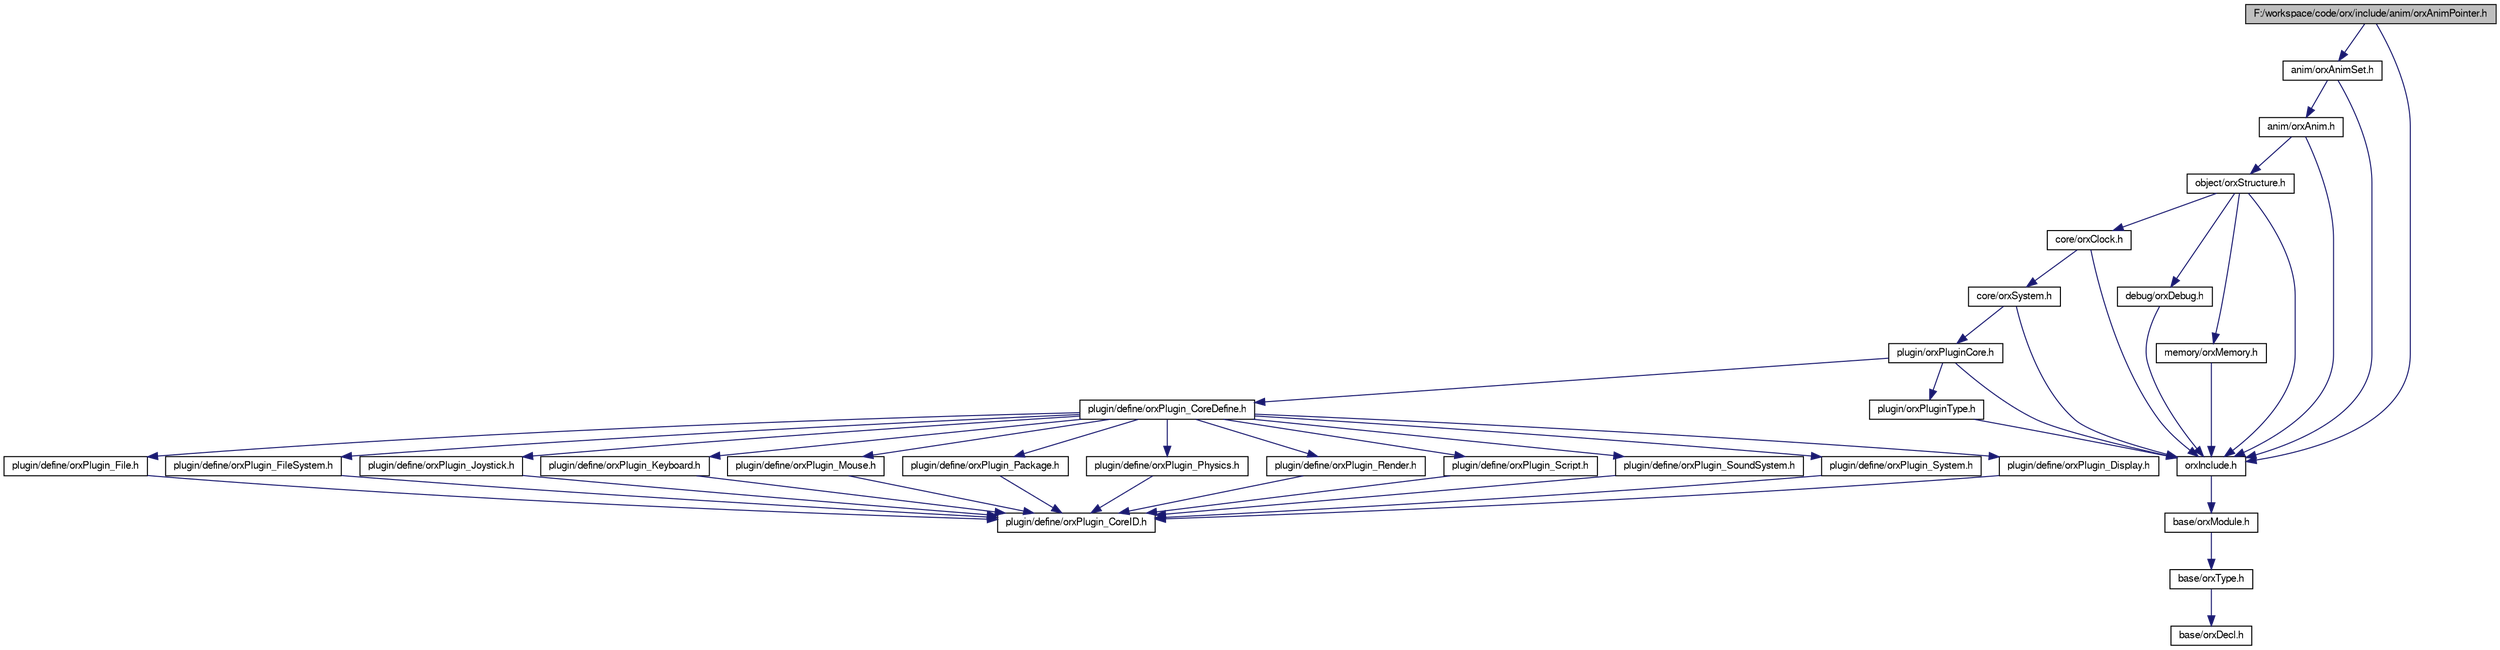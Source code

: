 digraph G
{
  bgcolor="transparent";
  edge [fontname="FreeSans",fontsize=10,labelfontname="FreeSans",labelfontsize=10];
  node [fontname="FreeSans",fontsize=10,shape=record];
  Node1 [label="F:/workspace/code/orx/include/anim/orxAnimPointer.h",height=0.2,width=0.4,color="black", fillcolor="grey75", style="filled" fontcolor="black"];
  Node1 -> Node2 [color="midnightblue",fontsize=10,style="solid",fontname="FreeSans"];
  Node2 [label="orxInclude.h",height=0.2,width=0.4,color="black",URL="$orx_include_8h.html"];
  Node2 -> Node3 [color="midnightblue",fontsize=10,style="solid",fontname="FreeSans"];
  Node3 [label="base/orxModule.h",height=0.2,width=0.4,color="black",URL="$orx_module_8h.html"];
  Node3 -> Node4 [color="midnightblue",fontsize=10,style="solid",fontname="FreeSans"];
  Node4 [label="base/orxType.h",height=0.2,width=0.4,color="black",URL="$orx_type_8h.html"];
  Node4 -> Node5 [color="midnightblue",fontsize=10,style="solid",fontname="FreeSans"];
  Node5 [label="base/orxDecl.h",height=0.2,width=0.4,color="black",URL="$orx_decl_8h.html"];
  Node1 -> Node6 [color="midnightblue",fontsize=10,style="solid",fontname="FreeSans"];
  Node6 [label="anim/orxAnimSet.h",height=0.2,width=0.4,color="black",URL="$orx_anim_set_8h.html"];
  Node6 -> Node2 [color="midnightblue",fontsize=10,style="solid",fontname="FreeSans"];
  Node6 -> Node7 [color="midnightblue",fontsize=10,style="solid",fontname="FreeSans"];
  Node7 [label="anim/orxAnim.h",height=0.2,width=0.4,color="black",URL="$orx_anim_8h.html"];
  Node7 -> Node2 [color="midnightblue",fontsize=10,style="solid",fontname="FreeSans"];
  Node7 -> Node8 [color="midnightblue",fontsize=10,style="solid",fontname="FreeSans"];
  Node8 [label="object/orxStructure.h",height=0.2,width=0.4,color="black",URL="$orx_structure_8h.html"];
  Node8 -> Node2 [color="midnightblue",fontsize=10,style="solid",fontname="FreeSans"];
  Node8 -> Node9 [color="midnightblue",fontsize=10,style="solid",fontname="FreeSans"];
  Node9 [label="core/orxClock.h",height=0.2,width=0.4,color="black",URL="$orx_clock_8h.html"];
  Node9 -> Node2 [color="midnightblue",fontsize=10,style="solid",fontname="FreeSans"];
  Node9 -> Node10 [color="midnightblue",fontsize=10,style="solid",fontname="FreeSans"];
  Node10 [label="core/orxSystem.h",height=0.2,width=0.4,color="black",URL="$orx_system_8h.html"];
  Node10 -> Node2 [color="midnightblue",fontsize=10,style="solid",fontname="FreeSans"];
  Node10 -> Node11 [color="midnightblue",fontsize=10,style="solid",fontname="FreeSans"];
  Node11 [label="plugin/orxPluginCore.h",height=0.2,width=0.4,color="black",URL="$orx_plugin_core_8h.html"];
  Node11 -> Node2 [color="midnightblue",fontsize=10,style="solid",fontname="FreeSans"];
  Node11 -> Node12 [color="midnightblue",fontsize=10,style="solid",fontname="FreeSans"];
  Node12 [label="plugin/orxPluginType.h",height=0.2,width=0.4,color="black",URL="$orx_plugin_type_8h.html"];
  Node12 -> Node2 [color="midnightblue",fontsize=10,style="solid",fontname="FreeSans"];
  Node11 -> Node13 [color="midnightblue",fontsize=10,style="solid",fontname="FreeSans"];
  Node13 [label="plugin/define/orxPlugin_CoreDefine.h",height=0.2,width=0.4,color="black",URL="$orx_plugin___core_define_8h.html"];
  Node13 -> Node14 [color="midnightblue",fontsize=10,style="solid",fontname="FreeSans"];
  Node14 [label="plugin/define/orxPlugin_Display.h",height=0.2,width=0.4,color="black",URL="$orx_plugin___display_8h.html"];
  Node14 -> Node15 [color="midnightblue",fontsize=10,style="solid",fontname="FreeSans"];
  Node15 [label="plugin/define/orxPlugin_CoreID.h",height=0.2,width=0.4,color="black",URL="$orx_plugin___core_i_d_8h.html"];
  Node13 -> Node16 [color="midnightblue",fontsize=10,style="solid",fontname="FreeSans"];
  Node16 [label="plugin/define/orxPlugin_File.h",height=0.2,width=0.4,color="black",URL="$orx_plugin___file_8h.html"];
  Node16 -> Node15 [color="midnightblue",fontsize=10,style="solid",fontname="FreeSans"];
  Node13 -> Node17 [color="midnightblue",fontsize=10,style="solid",fontname="FreeSans"];
  Node17 [label="plugin/define/orxPlugin_FileSystem.h",height=0.2,width=0.4,color="black",URL="$orx_plugin___file_system_8h.html"];
  Node17 -> Node15 [color="midnightblue",fontsize=10,style="solid",fontname="FreeSans"];
  Node13 -> Node18 [color="midnightblue",fontsize=10,style="solid",fontname="FreeSans"];
  Node18 [label="plugin/define/orxPlugin_Joystick.h",height=0.2,width=0.4,color="black",URL="$orx_plugin___joystick_8h.html"];
  Node18 -> Node15 [color="midnightblue",fontsize=10,style="solid",fontname="FreeSans"];
  Node13 -> Node19 [color="midnightblue",fontsize=10,style="solid",fontname="FreeSans"];
  Node19 [label="plugin/define/orxPlugin_Keyboard.h",height=0.2,width=0.4,color="black",URL="$orx_plugin___keyboard_8h.html"];
  Node19 -> Node15 [color="midnightblue",fontsize=10,style="solid",fontname="FreeSans"];
  Node13 -> Node20 [color="midnightblue",fontsize=10,style="solid",fontname="FreeSans"];
  Node20 [label="plugin/define/orxPlugin_Mouse.h",height=0.2,width=0.4,color="black",URL="$orx_plugin___mouse_8h.html"];
  Node20 -> Node15 [color="midnightblue",fontsize=10,style="solid",fontname="FreeSans"];
  Node13 -> Node21 [color="midnightblue",fontsize=10,style="solid",fontname="FreeSans"];
  Node21 [label="plugin/define/orxPlugin_Package.h",height=0.2,width=0.4,color="black",URL="$orx_plugin___package_8h.html"];
  Node21 -> Node15 [color="midnightblue",fontsize=10,style="solid",fontname="FreeSans"];
  Node13 -> Node22 [color="midnightblue",fontsize=10,style="solid",fontname="FreeSans"];
  Node22 [label="plugin/define/orxPlugin_Physics.h",height=0.2,width=0.4,color="black",URL="$orx_plugin___physics_8h.html"];
  Node22 -> Node15 [color="midnightblue",fontsize=10,style="solid",fontname="FreeSans"];
  Node13 -> Node23 [color="midnightblue",fontsize=10,style="solid",fontname="FreeSans"];
  Node23 [label="plugin/define/orxPlugin_Render.h",height=0.2,width=0.4,color="black",URL="$orx_plugin___render_8h.html"];
  Node23 -> Node15 [color="midnightblue",fontsize=10,style="solid",fontname="FreeSans"];
  Node13 -> Node24 [color="midnightblue",fontsize=10,style="solid",fontname="FreeSans"];
  Node24 [label="plugin/define/orxPlugin_Script.h",height=0.2,width=0.4,color="black",URL="$orx_plugin___script_8h.html"];
  Node24 -> Node15 [color="midnightblue",fontsize=10,style="solid",fontname="FreeSans"];
  Node13 -> Node25 [color="midnightblue",fontsize=10,style="solid",fontname="FreeSans"];
  Node25 [label="plugin/define/orxPlugin_SoundSystem.h",height=0.2,width=0.4,color="black",URL="$orx_plugin___sound_system_8h.html"];
  Node25 -> Node15 [color="midnightblue",fontsize=10,style="solid",fontname="FreeSans"];
  Node13 -> Node26 [color="midnightblue",fontsize=10,style="solid",fontname="FreeSans"];
  Node26 [label="plugin/define/orxPlugin_System.h",height=0.2,width=0.4,color="black",URL="$orx_plugin___system_8h.html"];
  Node26 -> Node15 [color="midnightblue",fontsize=10,style="solid",fontname="FreeSans"];
  Node8 -> Node27 [color="midnightblue",fontsize=10,style="solid",fontname="FreeSans"];
  Node27 [label="debug/orxDebug.h",height=0.2,width=0.4,color="black",URL="$orx_debug_8h.html"];
  Node27 -> Node2 [color="midnightblue",fontsize=10,style="solid",fontname="FreeSans"];
  Node8 -> Node28 [color="midnightblue",fontsize=10,style="solid",fontname="FreeSans"];
  Node28 [label="memory/orxMemory.h",height=0.2,width=0.4,color="black",URL="$orx_memory_8h.html"];
  Node28 -> Node2 [color="midnightblue",fontsize=10,style="solid",fontname="FreeSans"];
}
